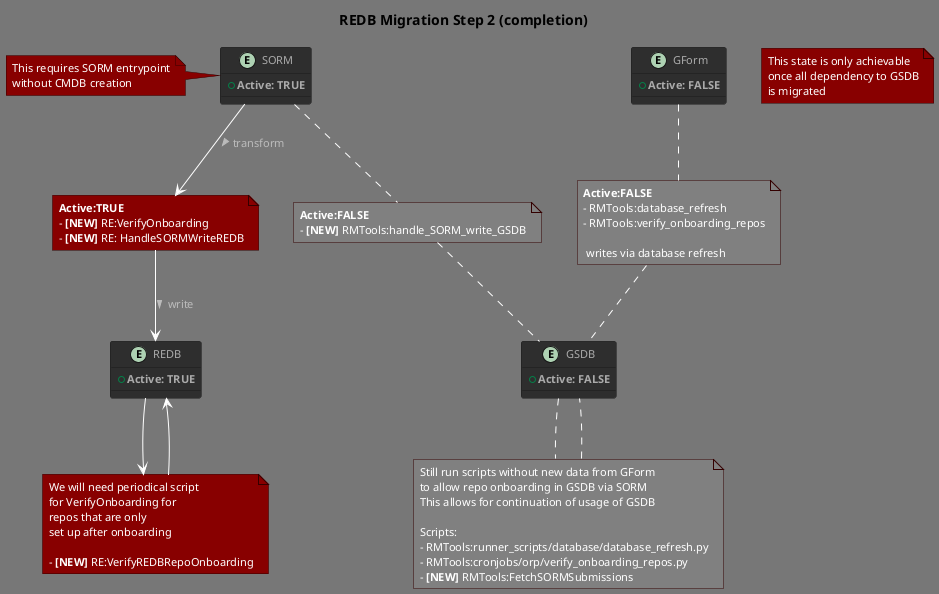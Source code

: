 
@startuml Entity Diagram
!theme reddress-darkred

title REDB Migration Step 2 (completion)

note "This state is only achievable\nonce all dependency to GSDB\nis migrated" as floatNote

entity SORM {
    +<b>Active: TRUE</b>
}
note left: This requires SORM entrypoint\nwithout CMDB creation

entity REDB {
    +<b>Active: TRUE</b>
}

note "We will need periodical script\nfor VerifyOnboarding for\nrepos that are only\nset up after onboarding\n\n- <b>[NEW]</b> RE:VerifyREDBRepoOnboarding" as REDB_Maintenance

entity GForm {
    +<b>Active: FALSE</b>
}

entity GSDB {
    +<b>Active: FALSE</b>
}

note "Still run scripts without new data from GForm\nto allow repo onboarding in GSDB via SORM\nThis allows for continuation of usage of GSDB\n\nScripts:\n- RMTools:runner_scripts/database/database_refresh.py\n- RMTools:cronjobs/orp/verify_onboarding_repos.py\n- <b>[NEW]</b> RMTools:FetchSORMSubmissions" as GSDB_Maintenance #Grey

note "<b>Active:FALSE</b>\n- RMTools:database_refresh\n- RMTools:verify_onboarding_repos\n\n writes via database refresh" as GForm_REDB_write #Grey
' includes: 
' - runner_scripts/database/database_refresh.py
' - cronjobs/orp/verify_onboarding_repos.py

note "<b>Active:TRUE</b>\n- <b>[NEW]</b> RE:VerifyOnboarding\n- <b>[NEW]</b> RE: HandleSORMWriteREDB" as SORM_REDB_write


note "<b>Active:FALSE</b>\n- <b>[NEW]</b> RMTools:handle_SORM_write_GSDB" as SORM_GSDB_write #Grey


GForm .. GForm_REDB_write 
GForm_REDB_write .. GSDB
GSDB .. GSDB_Maintenance
GSDB_Maintenance .. GSDB

SORM --> SORM_REDB_write : transform >
SORM_REDB_write --> REDB : write >

SORM .. SORM_GSDB_write
SORM_GSDB_write .. GSDB

REDB_Maintenance --> REDB
REDB --> REDB_Maintenance

@enduml
